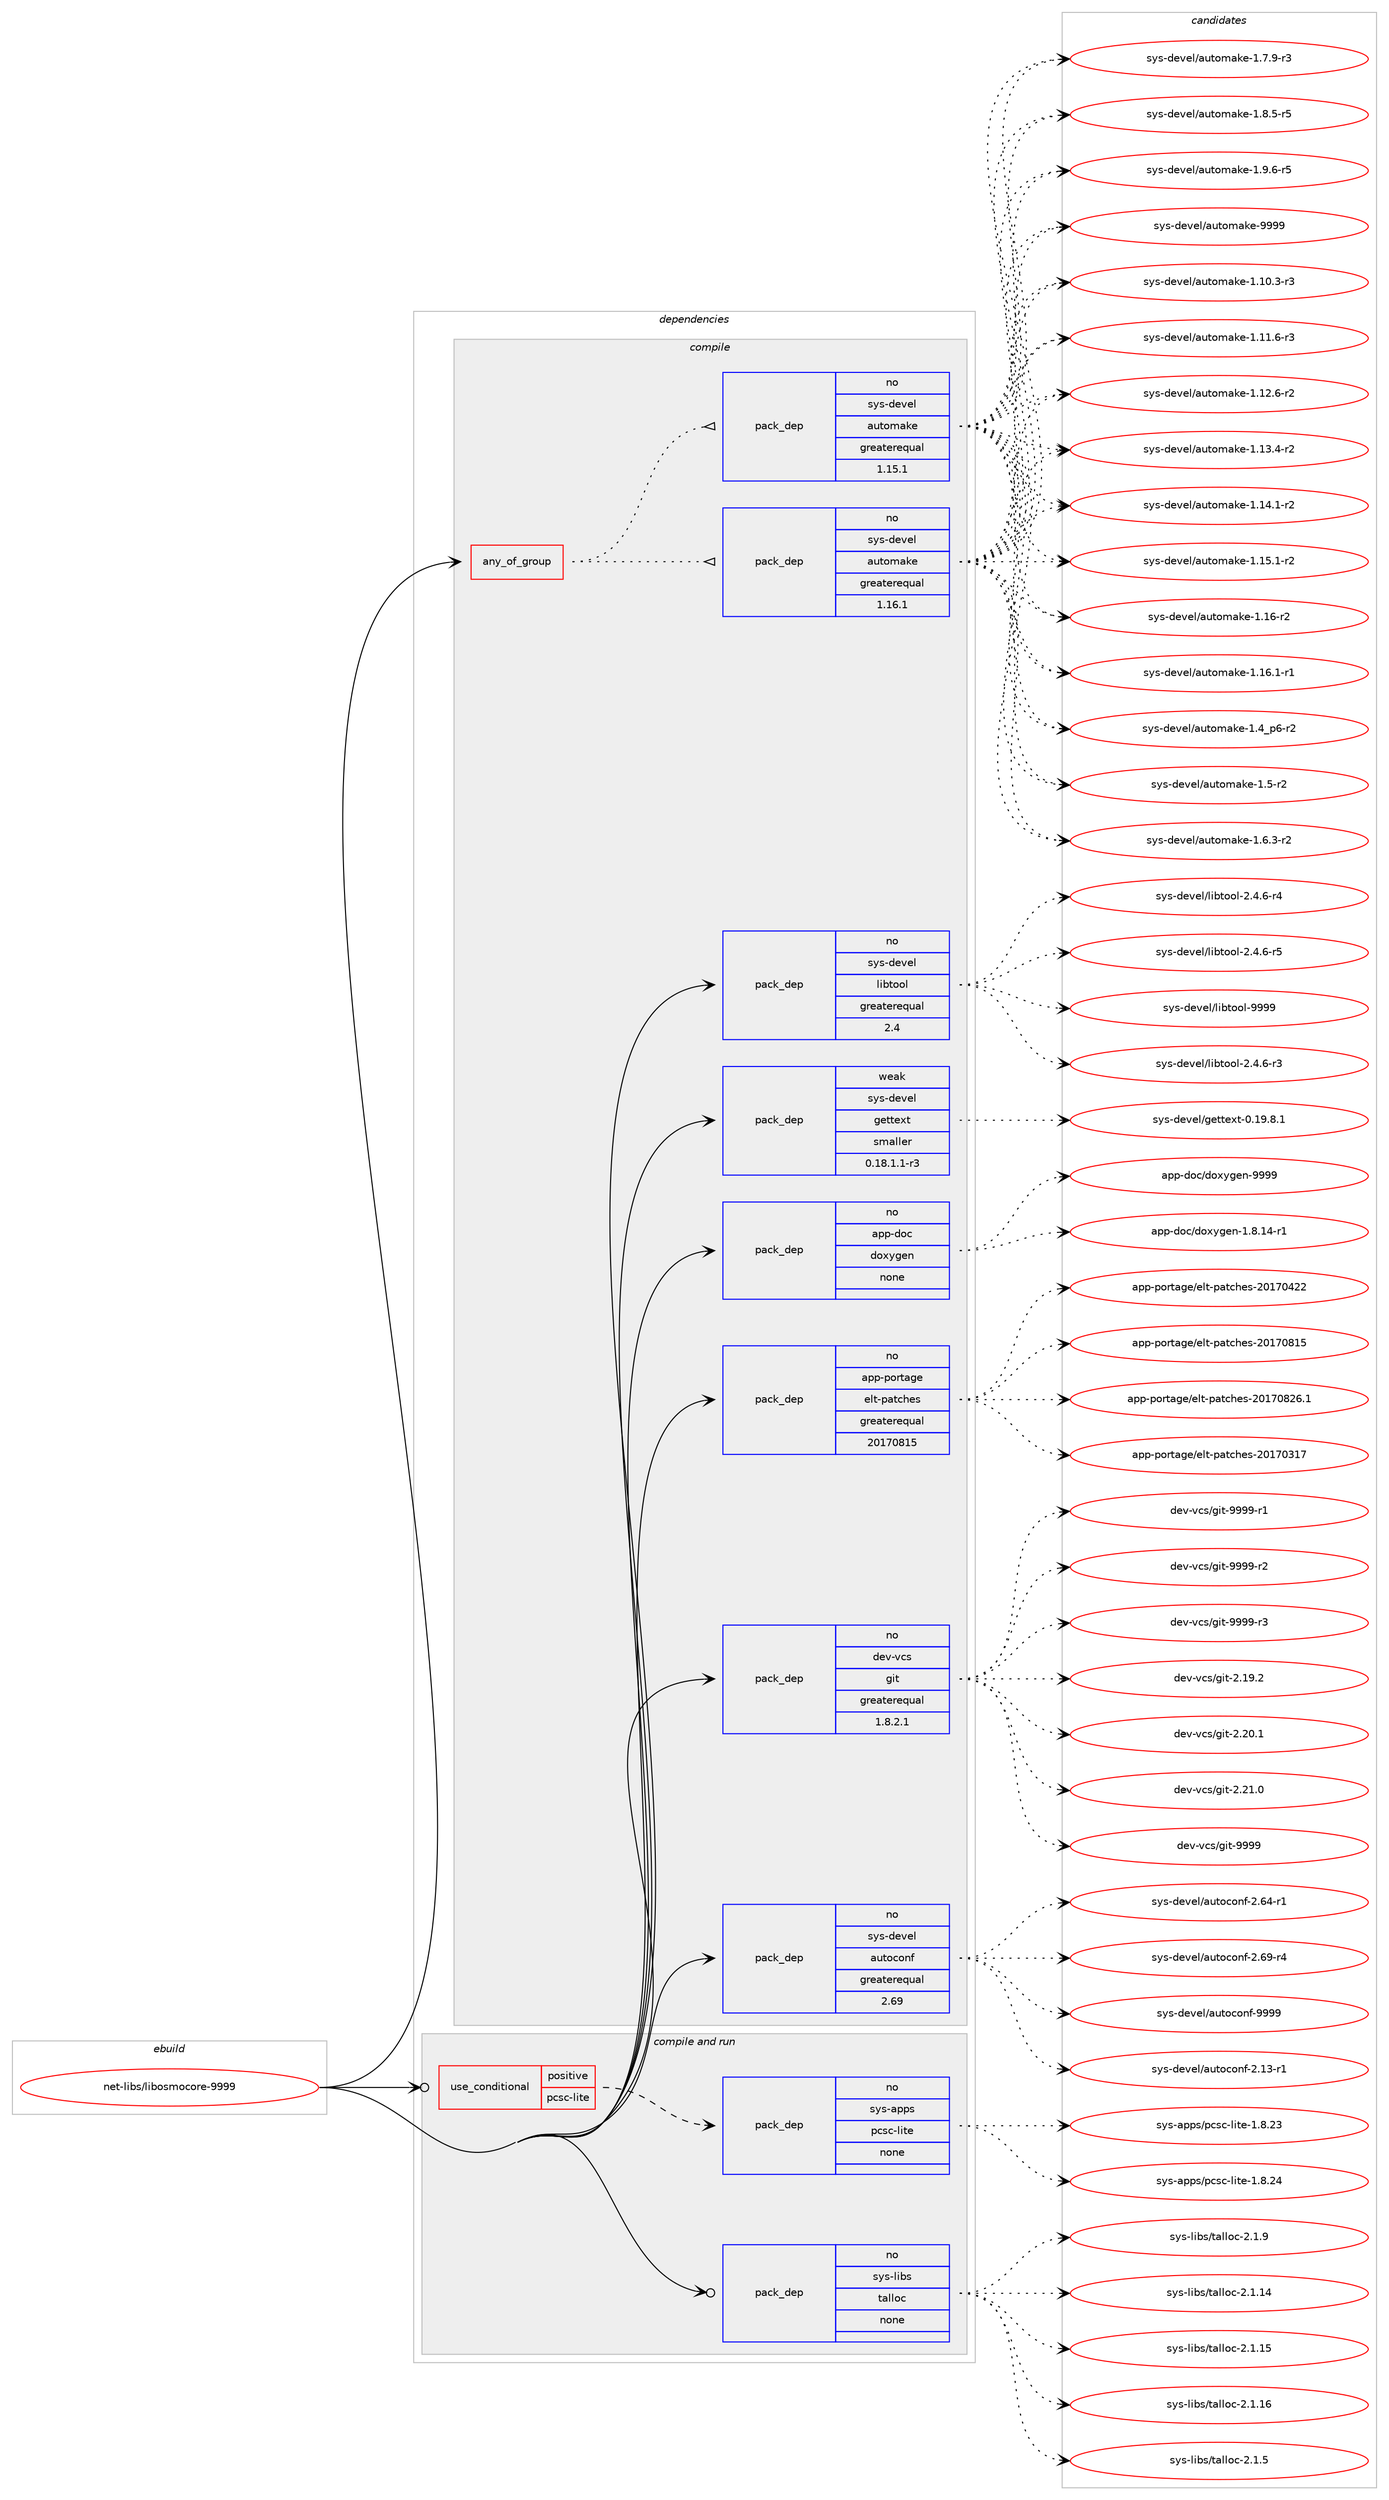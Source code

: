 digraph prolog {

# *************
# Graph options
# *************

newrank=true;
concentrate=true;
compound=true;
graph [rankdir=LR,fontname=Helvetica,fontsize=10,ranksep=1.5];#, ranksep=2.5, nodesep=0.2];
edge  [arrowhead=vee];
node  [fontname=Helvetica,fontsize=10];

# **********
# The ebuild
# **********

subgraph cluster_leftcol {
color=gray;
rank=same;
label=<<i>ebuild</i>>;
id [label="net-libs/libosmocore-9999", color=red, width=4, href="../net-libs/libosmocore-9999.svg"];
}

# ****************
# The dependencies
# ****************

subgraph cluster_midcol {
color=gray;
label=<<i>dependencies</i>>;
subgraph cluster_compile {
fillcolor="#eeeeee";
style=filled;
label=<<i>compile</i>>;
subgraph any26156 {
dependency1660179 [label=<<TABLE BORDER="0" CELLBORDER="1" CELLSPACING="0" CELLPADDING="4"><TR><TD CELLPADDING="10">any_of_group</TD></TR></TABLE>>, shape=none, color=red];subgraph pack1186966 {
dependency1660180 [label=<<TABLE BORDER="0" CELLBORDER="1" CELLSPACING="0" CELLPADDING="4" WIDTH="220"><TR><TD ROWSPAN="6" CELLPADDING="30">pack_dep</TD></TR><TR><TD WIDTH="110">no</TD></TR><TR><TD>sys-devel</TD></TR><TR><TD>automake</TD></TR><TR><TD>greaterequal</TD></TR><TR><TD>1.16.1</TD></TR></TABLE>>, shape=none, color=blue];
}
dependency1660179:e -> dependency1660180:w [weight=20,style="dotted",arrowhead="oinv"];
subgraph pack1186967 {
dependency1660181 [label=<<TABLE BORDER="0" CELLBORDER="1" CELLSPACING="0" CELLPADDING="4" WIDTH="220"><TR><TD ROWSPAN="6" CELLPADDING="30">pack_dep</TD></TR><TR><TD WIDTH="110">no</TD></TR><TR><TD>sys-devel</TD></TR><TR><TD>automake</TD></TR><TR><TD>greaterequal</TD></TR><TR><TD>1.15.1</TD></TR></TABLE>>, shape=none, color=blue];
}
dependency1660179:e -> dependency1660181:w [weight=20,style="dotted",arrowhead="oinv"];
}
id:e -> dependency1660179:w [weight=20,style="solid",arrowhead="vee"];
subgraph pack1186968 {
dependency1660182 [label=<<TABLE BORDER="0" CELLBORDER="1" CELLSPACING="0" CELLPADDING="4" WIDTH="220"><TR><TD ROWSPAN="6" CELLPADDING="30">pack_dep</TD></TR><TR><TD WIDTH="110">no</TD></TR><TR><TD>app-doc</TD></TR><TR><TD>doxygen</TD></TR><TR><TD>none</TD></TR><TR><TD></TD></TR></TABLE>>, shape=none, color=blue];
}
id:e -> dependency1660182:w [weight=20,style="solid",arrowhead="vee"];
subgraph pack1186969 {
dependency1660183 [label=<<TABLE BORDER="0" CELLBORDER="1" CELLSPACING="0" CELLPADDING="4" WIDTH="220"><TR><TD ROWSPAN="6" CELLPADDING="30">pack_dep</TD></TR><TR><TD WIDTH="110">no</TD></TR><TR><TD>app-portage</TD></TR><TR><TD>elt-patches</TD></TR><TR><TD>greaterequal</TD></TR><TR><TD>20170815</TD></TR></TABLE>>, shape=none, color=blue];
}
id:e -> dependency1660183:w [weight=20,style="solid",arrowhead="vee"];
subgraph pack1186970 {
dependency1660184 [label=<<TABLE BORDER="0" CELLBORDER="1" CELLSPACING="0" CELLPADDING="4" WIDTH="220"><TR><TD ROWSPAN="6" CELLPADDING="30">pack_dep</TD></TR><TR><TD WIDTH="110">no</TD></TR><TR><TD>dev-vcs</TD></TR><TR><TD>git</TD></TR><TR><TD>greaterequal</TD></TR><TR><TD>1.8.2.1</TD></TR></TABLE>>, shape=none, color=blue];
}
id:e -> dependency1660184:w [weight=20,style="solid",arrowhead="vee"];
subgraph pack1186971 {
dependency1660185 [label=<<TABLE BORDER="0" CELLBORDER="1" CELLSPACING="0" CELLPADDING="4" WIDTH="220"><TR><TD ROWSPAN="6" CELLPADDING="30">pack_dep</TD></TR><TR><TD WIDTH="110">no</TD></TR><TR><TD>sys-devel</TD></TR><TR><TD>autoconf</TD></TR><TR><TD>greaterequal</TD></TR><TR><TD>2.69</TD></TR></TABLE>>, shape=none, color=blue];
}
id:e -> dependency1660185:w [weight=20,style="solid",arrowhead="vee"];
subgraph pack1186972 {
dependency1660186 [label=<<TABLE BORDER="0" CELLBORDER="1" CELLSPACING="0" CELLPADDING="4" WIDTH="220"><TR><TD ROWSPAN="6" CELLPADDING="30">pack_dep</TD></TR><TR><TD WIDTH="110">no</TD></TR><TR><TD>sys-devel</TD></TR><TR><TD>libtool</TD></TR><TR><TD>greaterequal</TD></TR><TR><TD>2.4</TD></TR></TABLE>>, shape=none, color=blue];
}
id:e -> dependency1660186:w [weight=20,style="solid",arrowhead="vee"];
subgraph pack1186973 {
dependency1660187 [label=<<TABLE BORDER="0" CELLBORDER="1" CELLSPACING="0" CELLPADDING="4" WIDTH="220"><TR><TD ROWSPAN="6" CELLPADDING="30">pack_dep</TD></TR><TR><TD WIDTH="110">weak</TD></TR><TR><TD>sys-devel</TD></TR><TR><TD>gettext</TD></TR><TR><TD>smaller</TD></TR><TR><TD>0.18.1.1-r3</TD></TR></TABLE>>, shape=none, color=blue];
}
id:e -> dependency1660187:w [weight=20,style="solid",arrowhead="vee"];
}
subgraph cluster_compileandrun {
fillcolor="#eeeeee";
style=filled;
label=<<i>compile and run</i>>;
subgraph cond446269 {
dependency1660188 [label=<<TABLE BORDER="0" CELLBORDER="1" CELLSPACING="0" CELLPADDING="4"><TR><TD ROWSPAN="3" CELLPADDING="10">use_conditional</TD></TR><TR><TD>positive</TD></TR><TR><TD>pcsc-lite</TD></TR></TABLE>>, shape=none, color=red];
subgraph pack1186974 {
dependency1660189 [label=<<TABLE BORDER="0" CELLBORDER="1" CELLSPACING="0" CELLPADDING="4" WIDTH="220"><TR><TD ROWSPAN="6" CELLPADDING="30">pack_dep</TD></TR><TR><TD WIDTH="110">no</TD></TR><TR><TD>sys-apps</TD></TR><TR><TD>pcsc-lite</TD></TR><TR><TD>none</TD></TR><TR><TD></TD></TR></TABLE>>, shape=none, color=blue];
}
dependency1660188:e -> dependency1660189:w [weight=20,style="dashed",arrowhead="vee"];
}
id:e -> dependency1660188:w [weight=20,style="solid",arrowhead="odotvee"];
subgraph pack1186975 {
dependency1660190 [label=<<TABLE BORDER="0" CELLBORDER="1" CELLSPACING="0" CELLPADDING="4" WIDTH="220"><TR><TD ROWSPAN="6" CELLPADDING="30">pack_dep</TD></TR><TR><TD WIDTH="110">no</TD></TR><TR><TD>sys-libs</TD></TR><TR><TD>talloc</TD></TR><TR><TD>none</TD></TR><TR><TD></TD></TR></TABLE>>, shape=none, color=blue];
}
id:e -> dependency1660190:w [weight=20,style="solid",arrowhead="odotvee"];
}
subgraph cluster_run {
fillcolor="#eeeeee";
style=filled;
label=<<i>run</i>>;
}
}

# **************
# The candidates
# **************

subgraph cluster_choices {
rank=same;
color=gray;
label=<<i>candidates</i>>;

subgraph choice1186966 {
color=black;
nodesep=1;
choice11512111545100101118101108479711711611110997107101454946494846514511451 [label="sys-devel/automake-1.10.3-r3", color=red, width=4,href="../sys-devel/automake-1.10.3-r3.svg"];
choice11512111545100101118101108479711711611110997107101454946494946544511451 [label="sys-devel/automake-1.11.6-r3", color=red, width=4,href="../sys-devel/automake-1.11.6-r3.svg"];
choice11512111545100101118101108479711711611110997107101454946495046544511450 [label="sys-devel/automake-1.12.6-r2", color=red, width=4,href="../sys-devel/automake-1.12.6-r2.svg"];
choice11512111545100101118101108479711711611110997107101454946495146524511450 [label="sys-devel/automake-1.13.4-r2", color=red, width=4,href="../sys-devel/automake-1.13.4-r2.svg"];
choice11512111545100101118101108479711711611110997107101454946495246494511450 [label="sys-devel/automake-1.14.1-r2", color=red, width=4,href="../sys-devel/automake-1.14.1-r2.svg"];
choice11512111545100101118101108479711711611110997107101454946495346494511450 [label="sys-devel/automake-1.15.1-r2", color=red, width=4,href="../sys-devel/automake-1.15.1-r2.svg"];
choice1151211154510010111810110847971171161111099710710145494649544511450 [label="sys-devel/automake-1.16-r2", color=red, width=4,href="../sys-devel/automake-1.16-r2.svg"];
choice11512111545100101118101108479711711611110997107101454946495446494511449 [label="sys-devel/automake-1.16.1-r1", color=red, width=4,href="../sys-devel/automake-1.16.1-r1.svg"];
choice115121115451001011181011084797117116111109971071014549465295112544511450 [label="sys-devel/automake-1.4_p6-r2", color=red, width=4,href="../sys-devel/automake-1.4_p6-r2.svg"];
choice11512111545100101118101108479711711611110997107101454946534511450 [label="sys-devel/automake-1.5-r2", color=red, width=4,href="../sys-devel/automake-1.5-r2.svg"];
choice115121115451001011181011084797117116111109971071014549465446514511450 [label="sys-devel/automake-1.6.3-r2", color=red, width=4,href="../sys-devel/automake-1.6.3-r2.svg"];
choice115121115451001011181011084797117116111109971071014549465546574511451 [label="sys-devel/automake-1.7.9-r3", color=red, width=4,href="../sys-devel/automake-1.7.9-r3.svg"];
choice115121115451001011181011084797117116111109971071014549465646534511453 [label="sys-devel/automake-1.8.5-r5", color=red, width=4,href="../sys-devel/automake-1.8.5-r5.svg"];
choice115121115451001011181011084797117116111109971071014549465746544511453 [label="sys-devel/automake-1.9.6-r5", color=red, width=4,href="../sys-devel/automake-1.9.6-r5.svg"];
choice115121115451001011181011084797117116111109971071014557575757 [label="sys-devel/automake-9999", color=red, width=4,href="../sys-devel/automake-9999.svg"];
dependency1660180:e -> choice11512111545100101118101108479711711611110997107101454946494846514511451:w [style=dotted,weight="100"];
dependency1660180:e -> choice11512111545100101118101108479711711611110997107101454946494946544511451:w [style=dotted,weight="100"];
dependency1660180:e -> choice11512111545100101118101108479711711611110997107101454946495046544511450:w [style=dotted,weight="100"];
dependency1660180:e -> choice11512111545100101118101108479711711611110997107101454946495146524511450:w [style=dotted,weight="100"];
dependency1660180:e -> choice11512111545100101118101108479711711611110997107101454946495246494511450:w [style=dotted,weight="100"];
dependency1660180:e -> choice11512111545100101118101108479711711611110997107101454946495346494511450:w [style=dotted,weight="100"];
dependency1660180:e -> choice1151211154510010111810110847971171161111099710710145494649544511450:w [style=dotted,weight="100"];
dependency1660180:e -> choice11512111545100101118101108479711711611110997107101454946495446494511449:w [style=dotted,weight="100"];
dependency1660180:e -> choice115121115451001011181011084797117116111109971071014549465295112544511450:w [style=dotted,weight="100"];
dependency1660180:e -> choice11512111545100101118101108479711711611110997107101454946534511450:w [style=dotted,weight="100"];
dependency1660180:e -> choice115121115451001011181011084797117116111109971071014549465446514511450:w [style=dotted,weight="100"];
dependency1660180:e -> choice115121115451001011181011084797117116111109971071014549465546574511451:w [style=dotted,weight="100"];
dependency1660180:e -> choice115121115451001011181011084797117116111109971071014549465646534511453:w [style=dotted,weight="100"];
dependency1660180:e -> choice115121115451001011181011084797117116111109971071014549465746544511453:w [style=dotted,weight="100"];
dependency1660180:e -> choice115121115451001011181011084797117116111109971071014557575757:w [style=dotted,weight="100"];
}
subgraph choice1186967 {
color=black;
nodesep=1;
choice11512111545100101118101108479711711611110997107101454946494846514511451 [label="sys-devel/automake-1.10.3-r3", color=red, width=4,href="../sys-devel/automake-1.10.3-r3.svg"];
choice11512111545100101118101108479711711611110997107101454946494946544511451 [label="sys-devel/automake-1.11.6-r3", color=red, width=4,href="../sys-devel/automake-1.11.6-r3.svg"];
choice11512111545100101118101108479711711611110997107101454946495046544511450 [label="sys-devel/automake-1.12.6-r2", color=red, width=4,href="../sys-devel/automake-1.12.6-r2.svg"];
choice11512111545100101118101108479711711611110997107101454946495146524511450 [label="sys-devel/automake-1.13.4-r2", color=red, width=4,href="../sys-devel/automake-1.13.4-r2.svg"];
choice11512111545100101118101108479711711611110997107101454946495246494511450 [label="sys-devel/automake-1.14.1-r2", color=red, width=4,href="../sys-devel/automake-1.14.1-r2.svg"];
choice11512111545100101118101108479711711611110997107101454946495346494511450 [label="sys-devel/automake-1.15.1-r2", color=red, width=4,href="../sys-devel/automake-1.15.1-r2.svg"];
choice1151211154510010111810110847971171161111099710710145494649544511450 [label="sys-devel/automake-1.16-r2", color=red, width=4,href="../sys-devel/automake-1.16-r2.svg"];
choice11512111545100101118101108479711711611110997107101454946495446494511449 [label="sys-devel/automake-1.16.1-r1", color=red, width=4,href="../sys-devel/automake-1.16.1-r1.svg"];
choice115121115451001011181011084797117116111109971071014549465295112544511450 [label="sys-devel/automake-1.4_p6-r2", color=red, width=4,href="../sys-devel/automake-1.4_p6-r2.svg"];
choice11512111545100101118101108479711711611110997107101454946534511450 [label="sys-devel/automake-1.5-r2", color=red, width=4,href="../sys-devel/automake-1.5-r2.svg"];
choice115121115451001011181011084797117116111109971071014549465446514511450 [label="sys-devel/automake-1.6.3-r2", color=red, width=4,href="../sys-devel/automake-1.6.3-r2.svg"];
choice115121115451001011181011084797117116111109971071014549465546574511451 [label="sys-devel/automake-1.7.9-r3", color=red, width=4,href="../sys-devel/automake-1.7.9-r3.svg"];
choice115121115451001011181011084797117116111109971071014549465646534511453 [label="sys-devel/automake-1.8.5-r5", color=red, width=4,href="../sys-devel/automake-1.8.5-r5.svg"];
choice115121115451001011181011084797117116111109971071014549465746544511453 [label="sys-devel/automake-1.9.6-r5", color=red, width=4,href="../sys-devel/automake-1.9.6-r5.svg"];
choice115121115451001011181011084797117116111109971071014557575757 [label="sys-devel/automake-9999", color=red, width=4,href="../sys-devel/automake-9999.svg"];
dependency1660181:e -> choice11512111545100101118101108479711711611110997107101454946494846514511451:w [style=dotted,weight="100"];
dependency1660181:e -> choice11512111545100101118101108479711711611110997107101454946494946544511451:w [style=dotted,weight="100"];
dependency1660181:e -> choice11512111545100101118101108479711711611110997107101454946495046544511450:w [style=dotted,weight="100"];
dependency1660181:e -> choice11512111545100101118101108479711711611110997107101454946495146524511450:w [style=dotted,weight="100"];
dependency1660181:e -> choice11512111545100101118101108479711711611110997107101454946495246494511450:w [style=dotted,weight="100"];
dependency1660181:e -> choice11512111545100101118101108479711711611110997107101454946495346494511450:w [style=dotted,weight="100"];
dependency1660181:e -> choice1151211154510010111810110847971171161111099710710145494649544511450:w [style=dotted,weight="100"];
dependency1660181:e -> choice11512111545100101118101108479711711611110997107101454946495446494511449:w [style=dotted,weight="100"];
dependency1660181:e -> choice115121115451001011181011084797117116111109971071014549465295112544511450:w [style=dotted,weight="100"];
dependency1660181:e -> choice11512111545100101118101108479711711611110997107101454946534511450:w [style=dotted,weight="100"];
dependency1660181:e -> choice115121115451001011181011084797117116111109971071014549465446514511450:w [style=dotted,weight="100"];
dependency1660181:e -> choice115121115451001011181011084797117116111109971071014549465546574511451:w [style=dotted,weight="100"];
dependency1660181:e -> choice115121115451001011181011084797117116111109971071014549465646534511453:w [style=dotted,weight="100"];
dependency1660181:e -> choice115121115451001011181011084797117116111109971071014549465746544511453:w [style=dotted,weight="100"];
dependency1660181:e -> choice115121115451001011181011084797117116111109971071014557575757:w [style=dotted,weight="100"];
}
subgraph choice1186968 {
color=black;
nodesep=1;
choice97112112451001119947100111120121103101110454946564649524511449 [label="app-doc/doxygen-1.8.14-r1", color=red, width=4,href="../app-doc/doxygen-1.8.14-r1.svg"];
choice971121124510011199471001111201211031011104557575757 [label="app-doc/doxygen-9999", color=red, width=4,href="../app-doc/doxygen-9999.svg"];
dependency1660182:e -> choice97112112451001119947100111120121103101110454946564649524511449:w [style=dotted,weight="100"];
dependency1660182:e -> choice971121124510011199471001111201211031011104557575757:w [style=dotted,weight="100"];
}
subgraph choice1186969 {
color=black;
nodesep=1;
choice97112112451121111141169710310147101108116451129711699104101115455048495548514955 [label="app-portage/elt-patches-20170317", color=red, width=4,href="../app-portage/elt-patches-20170317.svg"];
choice97112112451121111141169710310147101108116451129711699104101115455048495548525050 [label="app-portage/elt-patches-20170422", color=red, width=4,href="../app-portage/elt-patches-20170422.svg"];
choice97112112451121111141169710310147101108116451129711699104101115455048495548564953 [label="app-portage/elt-patches-20170815", color=red, width=4,href="../app-portage/elt-patches-20170815.svg"];
choice971121124511211111411697103101471011081164511297116991041011154550484955485650544649 [label="app-portage/elt-patches-20170826.1", color=red, width=4,href="../app-portage/elt-patches-20170826.1.svg"];
dependency1660183:e -> choice97112112451121111141169710310147101108116451129711699104101115455048495548514955:w [style=dotted,weight="100"];
dependency1660183:e -> choice97112112451121111141169710310147101108116451129711699104101115455048495548525050:w [style=dotted,weight="100"];
dependency1660183:e -> choice97112112451121111141169710310147101108116451129711699104101115455048495548564953:w [style=dotted,weight="100"];
dependency1660183:e -> choice971121124511211111411697103101471011081164511297116991041011154550484955485650544649:w [style=dotted,weight="100"];
}
subgraph choice1186970 {
color=black;
nodesep=1;
choice10010111845118991154710310511645504649574650 [label="dev-vcs/git-2.19.2", color=red, width=4,href="../dev-vcs/git-2.19.2.svg"];
choice10010111845118991154710310511645504650484649 [label="dev-vcs/git-2.20.1", color=red, width=4,href="../dev-vcs/git-2.20.1.svg"];
choice10010111845118991154710310511645504650494648 [label="dev-vcs/git-2.21.0", color=red, width=4,href="../dev-vcs/git-2.21.0.svg"];
choice1001011184511899115471031051164557575757 [label="dev-vcs/git-9999", color=red, width=4,href="../dev-vcs/git-9999.svg"];
choice10010111845118991154710310511645575757574511449 [label="dev-vcs/git-9999-r1", color=red, width=4,href="../dev-vcs/git-9999-r1.svg"];
choice10010111845118991154710310511645575757574511450 [label="dev-vcs/git-9999-r2", color=red, width=4,href="../dev-vcs/git-9999-r2.svg"];
choice10010111845118991154710310511645575757574511451 [label="dev-vcs/git-9999-r3", color=red, width=4,href="../dev-vcs/git-9999-r3.svg"];
dependency1660184:e -> choice10010111845118991154710310511645504649574650:w [style=dotted,weight="100"];
dependency1660184:e -> choice10010111845118991154710310511645504650484649:w [style=dotted,weight="100"];
dependency1660184:e -> choice10010111845118991154710310511645504650494648:w [style=dotted,weight="100"];
dependency1660184:e -> choice1001011184511899115471031051164557575757:w [style=dotted,weight="100"];
dependency1660184:e -> choice10010111845118991154710310511645575757574511449:w [style=dotted,weight="100"];
dependency1660184:e -> choice10010111845118991154710310511645575757574511450:w [style=dotted,weight="100"];
dependency1660184:e -> choice10010111845118991154710310511645575757574511451:w [style=dotted,weight="100"];
}
subgraph choice1186971 {
color=black;
nodesep=1;
choice1151211154510010111810110847971171161119911111010245504649514511449 [label="sys-devel/autoconf-2.13-r1", color=red, width=4,href="../sys-devel/autoconf-2.13-r1.svg"];
choice1151211154510010111810110847971171161119911111010245504654524511449 [label="sys-devel/autoconf-2.64-r1", color=red, width=4,href="../sys-devel/autoconf-2.64-r1.svg"];
choice1151211154510010111810110847971171161119911111010245504654574511452 [label="sys-devel/autoconf-2.69-r4", color=red, width=4,href="../sys-devel/autoconf-2.69-r4.svg"];
choice115121115451001011181011084797117116111991111101024557575757 [label="sys-devel/autoconf-9999", color=red, width=4,href="../sys-devel/autoconf-9999.svg"];
dependency1660185:e -> choice1151211154510010111810110847971171161119911111010245504649514511449:w [style=dotted,weight="100"];
dependency1660185:e -> choice1151211154510010111810110847971171161119911111010245504654524511449:w [style=dotted,weight="100"];
dependency1660185:e -> choice1151211154510010111810110847971171161119911111010245504654574511452:w [style=dotted,weight="100"];
dependency1660185:e -> choice115121115451001011181011084797117116111991111101024557575757:w [style=dotted,weight="100"];
}
subgraph choice1186972 {
color=black;
nodesep=1;
choice1151211154510010111810110847108105981161111111084550465246544511451 [label="sys-devel/libtool-2.4.6-r3", color=red, width=4,href="../sys-devel/libtool-2.4.6-r3.svg"];
choice1151211154510010111810110847108105981161111111084550465246544511452 [label="sys-devel/libtool-2.4.6-r4", color=red, width=4,href="../sys-devel/libtool-2.4.6-r4.svg"];
choice1151211154510010111810110847108105981161111111084550465246544511453 [label="sys-devel/libtool-2.4.6-r5", color=red, width=4,href="../sys-devel/libtool-2.4.6-r5.svg"];
choice1151211154510010111810110847108105981161111111084557575757 [label="sys-devel/libtool-9999", color=red, width=4,href="../sys-devel/libtool-9999.svg"];
dependency1660186:e -> choice1151211154510010111810110847108105981161111111084550465246544511451:w [style=dotted,weight="100"];
dependency1660186:e -> choice1151211154510010111810110847108105981161111111084550465246544511452:w [style=dotted,weight="100"];
dependency1660186:e -> choice1151211154510010111810110847108105981161111111084550465246544511453:w [style=dotted,weight="100"];
dependency1660186:e -> choice1151211154510010111810110847108105981161111111084557575757:w [style=dotted,weight="100"];
}
subgraph choice1186973 {
color=black;
nodesep=1;
choice1151211154510010111810110847103101116116101120116454846495746564649 [label="sys-devel/gettext-0.19.8.1", color=red, width=4,href="../sys-devel/gettext-0.19.8.1.svg"];
dependency1660187:e -> choice1151211154510010111810110847103101116116101120116454846495746564649:w [style=dotted,weight="100"];
}
subgraph choice1186974 {
color=black;
nodesep=1;
choice11512111545971121121154711299115994510810511610145494656465051 [label="sys-apps/pcsc-lite-1.8.23", color=red, width=4,href="../sys-apps/pcsc-lite-1.8.23.svg"];
choice11512111545971121121154711299115994510810511610145494656465052 [label="sys-apps/pcsc-lite-1.8.24", color=red, width=4,href="../sys-apps/pcsc-lite-1.8.24.svg"];
dependency1660189:e -> choice11512111545971121121154711299115994510810511610145494656465051:w [style=dotted,weight="100"];
dependency1660189:e -> choice11512111545971121121154711299115994510810511610145494656465052:w [style=dotted,weight="100"];
}
subgraph choice1186975 {
color=black;
nodesep=1;
choice115121115451081059811547116971081081119945504649464952 [label="sys-libs/talloc-2.1.14", color=red, width=4,href="../sys-libs/talloc-2.1.14.svg"];
choice115121115451081059811547116971081081119945504649464953 [label="sys-libs/talloc-2.1.15", color=red, width=4,href="../sys-libs/talloc-2.1.15.svg"];
choice115121115451081059811547116971081081119945504649464954 [label="sys-libs/talloc-2.1.16", color=red, width=4,href="../sys-libs/talloc-2.1.16.svg"];
choice1151211154510810598115471169710810811199455046494653 [label="sys-libs/talloc-2.1.5", color=red, width=4,href="../sys-libs/talloc-2.1.5.svg"];
choice1151211154510810598115471169710810811199455046494657 [label="sys-libs/talloc-2.1.9", color=red, width=4,href="../sys-libs/talloc-2.1.9.svg"];
dependency1660190:e -> choice115121115451081059811547116971081081119945504649464952:w [style=dotted,weight="100"];
dependency1660190:e -> choice115121115451081059811547116971081081119945504649464953:w [style=dotted,weight="100"];
dependency1660190:e -> choice115121115451081059811547116971081081119945504649464954:w [style=dotted,weight="100"];
dependency1660190:e -> choice1151211154510810598115471169710810811199455046494653:w [style=dotted,weight="100"];
dependency1660190:e -> choice1151211154510810598115471169710810811199455046494657:w [style=dotted,weight="100"];
}
}

}
